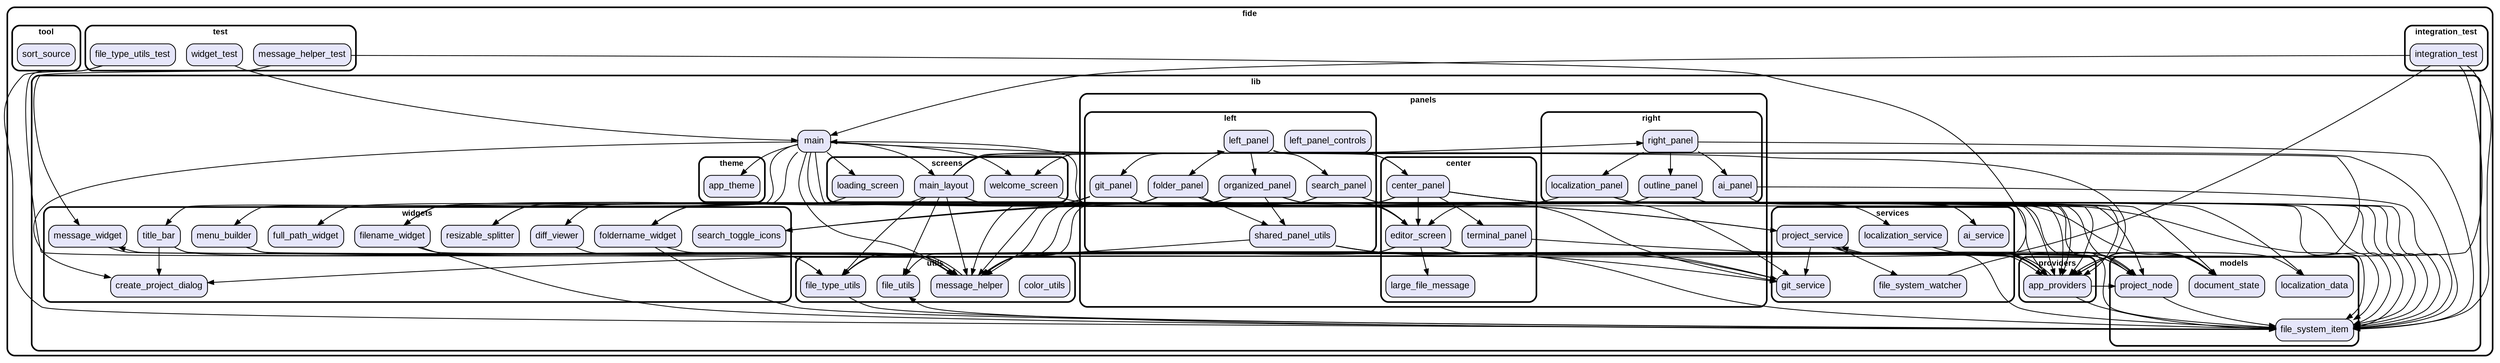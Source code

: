 digraph "" {
  graph [style=rounded fontname="Arial Black" fontsize=13 penwidth=2.6];
  node [shape=rect style="filled,rounded" fontname=Arial fontsize=15 fillcolor=Lavender penwidth=1.3];
  edge [penwidth=1.3];
  "/integration_test/integration_test.dart" [label="integration_test"];
  "/test/file_type_utils_test.dart" [label="file_type_utils_test"];
  "/test/widget_test.dart" [label="widget_test"];
  "/test/message_helper_test.dart" [label="message_helper_test"];
  "/lib/providers/app_providers.dart" [label="app_providers"];
  "/lib/panels/right/outline_panel.dart" [label="outline_panel"];
  "/lib/panels/right/ai_panel.dart" [label="ai_panel"];
  "/lib/panels/right/localization_panel.dart" [label="localization_panel"];
  "/lib/panels/right/right_panel.dart" [label="right_panel"];
  "/lib/panels/center/large_file_message.dart" [label="large_file_message"];
  "/lib/panels/center/editor_screen.dart" [label="editor_screen"];
  "/lib/panels/center/terminal_panel.dart" [label="terminal_panel"];
  "/lib/panels/center/center_panel.dart" [label="center_panel"];
  "/lib/panels/left/git_panel.dart" [label="git_panel"];
  "/lib/panels/left/left_panel_controls.dart" [label="left_panel_controls"];
  "/lib/panels/left/search_panel.dart" [label="search_panel"];
  "/lib/panels/left/shared_panel_utils.dart" [label="shared_panel_utils"];
  "/lib/panels/left/folder_panel.dart" [label="folder_panel"];
  "/lib/panels/left/left_panel.dart" [label="left_panel"];
  "/lib/panels/left/organized_panel.dart" [label="organized_panel"];
  "/lib/utils/color_utils.dart" [label="color_utils"];
  "/lib/utils/message_helper.dart" [label="message_helper"];
  "/lib/utils/file_utils.dart" [label="file_utils"];
  "/lib/utils/file_type_utils.dart" [label="file_type_utils"];
  "/lib/models/project_node.dart" [label="project_node"];
  "/lib/models/localization_data.dart" [label="localization_data"];
  "/lib/models/document_state.dart" [label="document_state"];
  "/lib/models/file_system_item.dart" [label="file_system_item"];
  "/lib/screens/main_layout.dart" [label="main_layout"];
  "/lib/screens/loading_screen.dart" [label="loading_screen"];
  "/lib/screens/welcome_screen.dart" [label="welcome_screen"];
  "/lib/main.dart" [label="main"];
  "/lib/theme/app_theme.dart" [label="app_theme"];
  "/lib/services/localization_service.dart" [label="localization_service"];
  "/lib/services/project_service.dart" [label="project_service"];
  "/lib/services/git_service.dart" [label="git_service"];
  "/lib/services/file_system_watcher.dart" [label="file_system_watcher"];
  "/lib/services/ai_service.dart" [label="ai_service"];
  "/lib/widgets/search_toggle_icons.dart" [label="search_toggle_icons"];
  "/lib/widgets/resizable_splitter.dart" [label="resizable_splitter"];
  "/lib/widgets/diff_viewer.dart" [label="diff_viewer"];
  "/lib/widgets/title_bar.dart" [label="title_bar"];
  "/lib/widgets/create_project_dialog.dart" [label="create_project_dialog"];
  "/lib/widgets/menu_builder.dart" [label="menu_builder"];
  "/lib/widgets/message_widget.dart" [label="message_widget"];
  "/lib/widgets/filename_widget.dart" [label="filename_widget"];
  "/lib/widgets/full_path_widget.dart" [label="full_path_widget"];
  "/lib/widgets/foldername_widget.dart" [label="foldername_widget"];
  "/tool/sort_source.dart" [label="sort_source"];
  subgraph "cluster~" {
    label="fide";
    subgraph "cluster~/integration_test" {
      label="integration_test";
      "/integration_test/integration_test.dart";
    }
    subgraph "cluster~/test" {
      label="test";
      "/test/file_type_utils_test.dart";
      "/test/widget_test.dart";
      "/test/message_helper_test.dart";
    }
    subgraph "cluster~/lib" {
      label="lib";
      "/lib/main.dart";
      subgraph "cluster~/lib/providers" {
        label="providers";
        "/lib/providers/app_providers.dart";
      }
      subgraph "cluster~/lib/panels" {
        label="panels";
        subgraph "cluster~/lib/panels/right" {
          label="right";
          "/lib/panels/right/outline_panel.dart";
          "/lib/panels/right/ai_panel.dart";
          "/lib/panels/right/localization_panel.dart";
          "/lib/panels/right/right_panel.dart";
        }
        subgraph "cluster~/lib/panels/center" {
          label="center";
          "/lib/panels/center/large_file_message.dart";
          "/lib/panels/center/editor_screen.dart";
          "/lib/panels/center/terminal_panel.dart";
          "/lib/panels/center/center_panel.dart";
        }
        subgraph "cluster~/lib/panels/left" {
          label="left";
          "/lib/panels/left/git_panel.dart";
          "/lib/panels/left/left_panel_controls.dart";
          "/lib/panels/left/search_panel.dart";
          "/lib/panels/left/shared_panel_utils.dart";
          "/lib/panels/left/folder_panel.dart";
          "/lib/panels/left/left_panel.dart";
          "/lib/panels/left/organized_panel.dart";
        }
      }
      subgraph "cluster~/lib/utils" {
        label="utils";
        "/lib/utils/color_utils.dart";
        "/lib/utils/message_helper.dart";
        "/lib/utils/file_utils.dart";
        "/lib/utils/file_type_utils.dart";
      }
      subgraph "cluster~/lib/models" {
        label="models";
        "/lib/models/project_node.dart";
        "/lib/models/localization_data.dart";
        "/lib/models/document_state.dart";
        "/lib/models/file_system_item.dart";
      }
      subgraph "cluster~/lib/screens" {
        label="screens";
        "/lib/screens/main_layout.dart";
        "/lib/screens/loading_screen.dart";
        "/lib/screens/welcome_screen.dart";
      }
      subgraph "cluster~/lib/theme" {
        label="theme";
        "/lib/theme/app_theme.dart";
      }
      subgraph "cluster~/lib/services" {
        label="services";
        "/lib/services/localization_service.dart";
        "/lib/services/project_service.dart";
        "/lib/services/git_service.dart";
        "/lib/services/file_system_watcher.dart";
        "/lib/services/ai_service.dart";
      }
      subgraph "cluster~/lib/widgets" {
        label="widgets";
        "/lib/widgets/search_toggle_icons.dart";
        "/lib/widgets/resizable_splitter.dart";
        "/lib/widgets/diff_viewer.dart";
        "/lib/widgets/title_bar.dart";
        "/lib/widgets/create_project_dialog.dart";
        "/lib/widgets/menu_builder.dart";
        "/lib/widgets/message_widget.dart";
        "/lib/widgets/filename_widget.dart";
        "/lib/widgets/full_path_widget.dart";
        "/lib/widgets/foldername_widget.dart";
      }
    }
    subgraph "cluster~/tool" {
      label="tool";
      "/tool/sort_source.dart";
    }
  }
  "/integration_test/integration_test.dart" -> "/lib/main.dart";
  "/integration_test/integration_test.dart" -> "/lib/providers/app_providers.dart";
  "/integration_test/integration_test.dart" -> "/lib/models/file_system_item.dart";
  "/integration_test/integration_test.dart" -> "/lib/widgets/create_project_dialog.dart";
  "/test/file_type_utils_test.dart" -> "/lib/models/file_system_item.dart";
  "/test/file_type_utils_test.dart" -> "/lib/utils/file_type_utils.dart";
  "/test/widget_test.dart" -> "/lib/main.dart";
  "/test/message_helper_test.dart" -> "/lib/utils/message_helper.dart";
  "/test/message_helper_test.dart" -> "/lib/widgets/message_widget.dart";
  "/lib/providers/app_providers.dart" -> "/lib/models/file_system_item.dart";
  "/lib/providers/app_providers.dart" -> "/lib/models/project_node.dart";
  "/lib/providers/app_providers.dart" -> "/lib/models/document_state.dart";
  "/lib/providers/app_providers.dart" -> "/lib/services/project_service.dart";
  "/lib/providers/app_providers.dart" -> "/lib/utils/file_type_utils.dart";
  "/lib/panels/right/outline_panel.dart" -> "/lib/models/file_system_item.dart";
  "/lib/panels/right/outline_panel.dart" -> "/lib/panels/center/editor_screen.dart";
  "/lib/panels/right/ai_panel.dart" -> "/lib/services/ai_service.dart";
  "/lib/panels/right/ai_panel.dart" -> "/lib/models/file_system_item.dart";
  "/lib/panels/right/localization_panel.dart" -> "/lib/models/localization_data.dart";
  "/lib/panels/right/localization_panel.dart" -> "/lib/models/file_system_item.dart";
  "/lib/panels/right/localization_panel.dart" -> "/lib/services/localization_service.dart";
  "/lib/panels/right/localization_panel.dart" -> "/lib/services/ai_service.dart";
  "/lib/panels/right/localization_panel.dart" -> "/lib/providers/app_providers.dart";
  "/lib/panels/right/localization_panel.dart" -> "/lib/utils/message_helper.dart";
  "/lib/panels/right/right_panel.dart" -> "/lib/panels/right/outline_panel.dart";
  "/lib/panels/right/right_panel.dart" -> "/lib/panels/right/ai_panel.dart";
  "/lib/panels/right/right_panel.dart" -> "/lib/panels/right/localization_panel.dart";
  "/lib/panels/right/right_panel.dart" -> "/lib/models/file_system_item.dart";
  "/lib/panels/center/editor_screen.dart" -> "/lib/panels/center/large_file_message.dart";
  "/lib/panels/center/editor_screen.dart" -> "/lib/providers/app_providers.dart";
  "/lib/panels/center/editor_screen.dart" -> "/lib/utils/message_helper.dart";
  "/lib/panels/center/editor_screen.dart" -> "/lib/utils/file_type_utils.dart";
  "/lib/panels/center/editor_screen.dart" -> "/lib/models/document_state.dart";
  "/lib/panels/center/editor_screen.dart" -> "/lib/widgets/search_toggle_icons.dart";
  "/lib/panels/center/terminal_panel.dart" -> "/lib/providers/app_providers.dart";
  "/lib/panels/center/center_panel.dart" -> "/lib/models/document_state.dart";
  "/lib/panels/center/center_panel.dart" -> "/lib/providers/app_providers.dart";
  "/lib/panels/center/center_panel.dart" -> "/lib/utils/message_helper.dart";
  "/lib/panels/center/center_panel.dart" -> "/lib/screens/welcome_screen.dart";
  "/lib/panels/center/center_panel.dart" -> "/lib/panels/center/editor_screen.dart";
  "/lib/panels/center/center_panel.dart" -> "/lib/panels/center/terminal_panel.dart";
  "/lib/panels/center/center_panel.dart" -> "/lib/widgets/resizable_splitter.dart";
  "/lib/panels/center/center_panel.dart" -> "/lib/models/file_system_item.dart";
  "/lib/panels/left/git_panel.dart" -> "/lib/services/git_service.dart";
  "/lib/panels/left/git_panel.dart" -> "/lib/widgets/diff_viewer.dart";
  "/lib/panels/left/git_panel.dart" -> "/lib/models/file_system_item.dart";
  "/lib/panels/left/git_panel.dart" -> "/lib/widgets/filename_widget.dart";
  "/lib/panels/left/git_panel.dart" -> "/lib/utils/message_helper.dart";
  "/lib/panels/left/search_panel.dart" -> "/lib/models/project_node.dart";
  "/lib/panels/left/search_panel.dart" -> "/lib/models/file_system_item.dart";
  "/lib/panels/left/search_panel.dart" -> "/lib/widgets/search_toggle_icons.dart";
  "/lib/panels/left/search_panel.dart" -> "/lib/widgets/foldername_widget.dart";
  "/lib/panels/left/shared_panel_utils.dart" -> "/lib/models/project_node.dart";
  "/lib/panels/left/shared_panel_utils.dart" -> "/lib/models/file_system_item.dart";
  "/lib/panels/left/shared_panel_utils.dart" -> "/lib/services/git_service.dart";
  "/lib/panels/left/shared_panel_utils.dart" -> "/lib/utils/message_helper.dart";
  "/lib/panels/left/folder_panel.dart" -> "/lib/widgets/filename_widget.dart";
  "/lib/panels/left/folder_panel.dart" -> "/lib/widgets/foldername_widget.dart";
  "/lib/panels/left/folder_panel.dart" -> "/lib/models/project_node.dart";
  "/lib/panels/left/folder_panel.dart" -> "/lib/models/file_system_item.dart";
  "/lib/panels/left/folder_panel.dart" -> "/lib/services/git_service.dart";
  "/lib/panels/left/folder_panel.dart" -> "/lib/utils/message_helper.dart";
  "/lib/panels/left/folder_panel.dart" -> "/lib/panels/left/shared_panel_utils.dart";
  "/lib/panels/left/folder_panel.dart" -> "/lib/providers/app_providers.dart";
  "/lib/panels/left/left_panel.dart" -> "/lib/panels/left/search_panel.dart";
  "/lib/panels/left/left_panel.dart" -> "/lib/providers/app_providers.dart";
  "/lib/panels/left/left_panel.dart" -> "/lib/panels/left/folder_panel.dart";
  "/lib/panels/left/left_panel.dart" -> "/lib/panels/left/organized_panel.dart";
  "/lib/panels/left/left_panel.dart" -> "/lib/panels/left/git_panel.dart";
  "/lib/panels/left/left_panel.dart" -> "/lib/models/file_system_item.dart";
  "/lib/panels/left/organized_panel.dart" -> "/lib/models/project_node.dart";
  "/lib/panels/left/organized_panel.dart" -> "/lib/models/file_system_item.dart";
  "/lib/panels/left/organized_panel.dart" -> "/lib/utils/message_helper.dart";
  "/lib/panels/left/organized_panel.dart" -> "/lib/panels/left/shared_panel_utils.dart";
  "/lib/panels/left/organized_panel.dart" -> "/lib/providers/app_providers.dart";
  "/lib/panels/left/organized_panel.dart" -> "/lib/widgets/filename_widget.dart";
  "/lib/panels/left/organized_panel.dart" -> "/lib/widgets/foldername_widget.dart";
  "/lib/utils/message_helper.dart" -> "/lib/widgets/message_widget.dart";
  "/lib/utils/file_type_utils.dart" -> "/lib/models/file_system_item.dart";
  "/lib/models/project_node.dart" -> "/lib/models/file_system_item.dart";
  "/lib/models/file_system_item.dart" -> "/lib/utils/file_utils.dart";
  "/lib/screens/main_layout.dart" -> "/lib/panels/center/editor_screen.dart";
  "/lib/screens/main_layout.dart" -> "/lib/providers/app_providers.dart";
  "/lib/screens/main_layout.dart" -> "/lib/models/file_system_item.dart";
  "/lib/screens/main_layout.dart" -> "/lib/models/document_state.dart";
  "/lib/screens/main_layout.dart" -> "/lib/utils/file_type_utils.dart";
  "/lib/screens/main_layout.dart" -> "/lib/utils/file_utils.dart";
  "/lib/screens/main_layout.dart" -> "/lib/utils/message_helper.dart";
  "/lib/screens/main_layout.dart" -> "/lib/widgets/resizable_splitter.dart";
  "/lib/screens/main_layout.dart" -> "/lib/panels/left/left_panel.dart";
  "/lib/screens/main_layout.dart" -> "/lib/panels/center/center_panel.dart";
  "/lib/screens/main_layout.dart" -> "/lib/panels/right/right_panel.dart";
  "/lib/screens/loading_screen.dart" -> "/lib/widgets/full_path_widget.dart";
  "/lib/screens/welcome_screen.dart" -> "/lib/providers/app_providers.dart";
  "/lib/main.dart" -> "/lib/services/project_service.dart";
  "/lib/main.dart" -> "/lib/providers/app_providers.dart";
  "/lib/main.dart" -> "/lib/utils/message_helper.dart";
  "/lib/main.dart" -> "/lib/screens/main_layout.dart";
  "/lib/main.dart" -> "/lib/widgets/title_bar.dart";
  "/lib/main.dart" -> "/lib/widgets/menu_builder.dart";
  "/lib/main.dart" -> "/lib/widgets/create_project_dialog.dart";
  "/lib/main.dart" -> "/lib/panels/center/editor_screen.dart";
  "/lib/main.dart" -> "/lib/screens/loading_screen.dart";
  "/lib/main.dart" -> "/lib/screens/welcome_screen.dart";
  "/lib/main.dart" -> "/lib/theme/app_theme.dart";
  "/lib/services/localization_service.dart" -> "/lib/models/localization_data.dart";
  "/lib/services/project_service.dart" -> "/lib/models/project_node.dart";
  "/lib/services/project_service.dart" -> "/lib/models/file_system_item.dart";
  "/lib/services/project_service.dart" -> "/lib/services/git_service.dart";
  "/lib/services/project_service.dart" -> "/lib/services/file_system_watcher.dart";
  "/lib/services/project_service.dart" -> "/lib/providers/app_providers.dart";
  "/lib/services/project_service.dart" -> "/lib/main.dart";
  "/lib/services/git_service.dart" -> "/lib/utils/file_utils.dart";
  "/lib/services/file_system_watcher.dart" -> "/lib/models/project_node.dart";
  "/lib/widgets/diff_viewer.dart" -> "/lib/utils/message_helper.dart";
  "/lib/widgets/title_bar.dart" -> "/lib/providers/app_providers.dart";
  "/lib/widgets/title_bar.dart" -> "/lib/utils/message_helper.dart";
  "/lib/widgets/title_bar.dart" -> "/lib/widgets/create_project_dialog.dart";
  "/lib/widgets/menu_builder.dart" -> "/lib/providers/app_providers.dart";
  "/lib/widgets/menu_builder.dart" -> "/lib/services/git_service.dart";
  "/lib/widgets/menu_builder.dart" -> "/lib/utils/message_helper.dart";
  "/lib/widgets/message_widget.dart" -> "/lib/utils/message_helper.dart";
  "/lib/widgets/filename_widget.dart" -> "/lib/models/file_system_item.dart";
  "/lib/widgets/filename_widget.dart" -> "/lib/utils/file_type_utils.dart";
  "/lib/widgets/foldername_widget.dart" -> "/lib/models/project_node.dart";
  "/lib/widgets/foldername_widget.dart" -> "/lib/models/file_system_item.dart";
}
